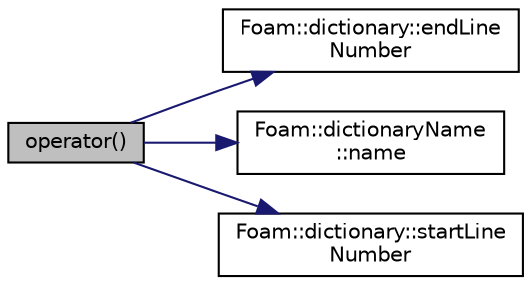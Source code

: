 digraph "operator()"
{
  bgcolor="transparent";
  edge [fontname="Helvetica",fontsize="10",labelfontname="Helvetica",labelfontsize="10"];
  node [fontname="Helvetica",fontsize="10",shape=record];
  rankdir="LR";
  Node1 [label="operator()",height=0.2,width=0.4,color="black", fillcolor="grey75", style="filled", fontcolor="black"];
  Node1 -> Node2 [color="midnightblue",fontsize="10",style="solid",fontname="Helvetica"];
  Node2 [label="Foam::dictionary::endLine\lNumber",height=0.2,width=0.4,color="black",URL="$a00518.html#a81a390bbf17cc67ee0259de115528a01",tooltip="Return line number of last token in dictionary. "];
  Node1 -> Node3 [color="midnightblue",fontsize="10",style="solid",fontname="Helvetica"];
  Node3 [label="Foam::dictionaryName\l::name",height=0.2,width=0.4,color="black",URL="$a00521.html#acd3da3556711337d571c60cf9ffb91cc",tooltip="Return the dictionary name. "];
  Node1 -> Node4 [color="midnightblue",fontsize="10",style="solid",fontname="Helvetica"];
  Node4 [label="Foam::dictionary::startLine\lNumber",height=0.2,width=0.4,color="black",URL="$a00518.html#a2535f3d5b5cb39190c77ef00839a93dc",tooltip="Return line number of first token in dictionary. "];
}
